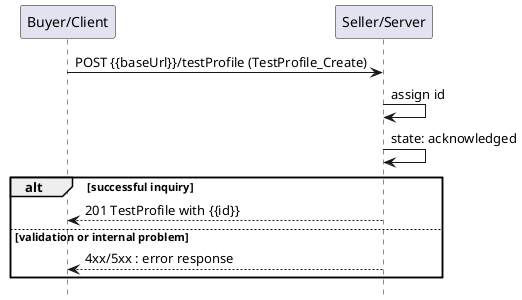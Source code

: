 @startuml useCase1


hide footbox

participant "Buyer/Client" as B
participant "Seller/Server" as S

B -> S : POST {{baseUrl}}/testProfile (TestProfile_Create)

S -> S : assign id
S -> S : state: acknowledged
alt successful inquiry
    B <-- S : 201 TestProfile with {{id}}
else validation or internal problem
    B <-- S: 4xx/5xx : error response
end
@endumTestl